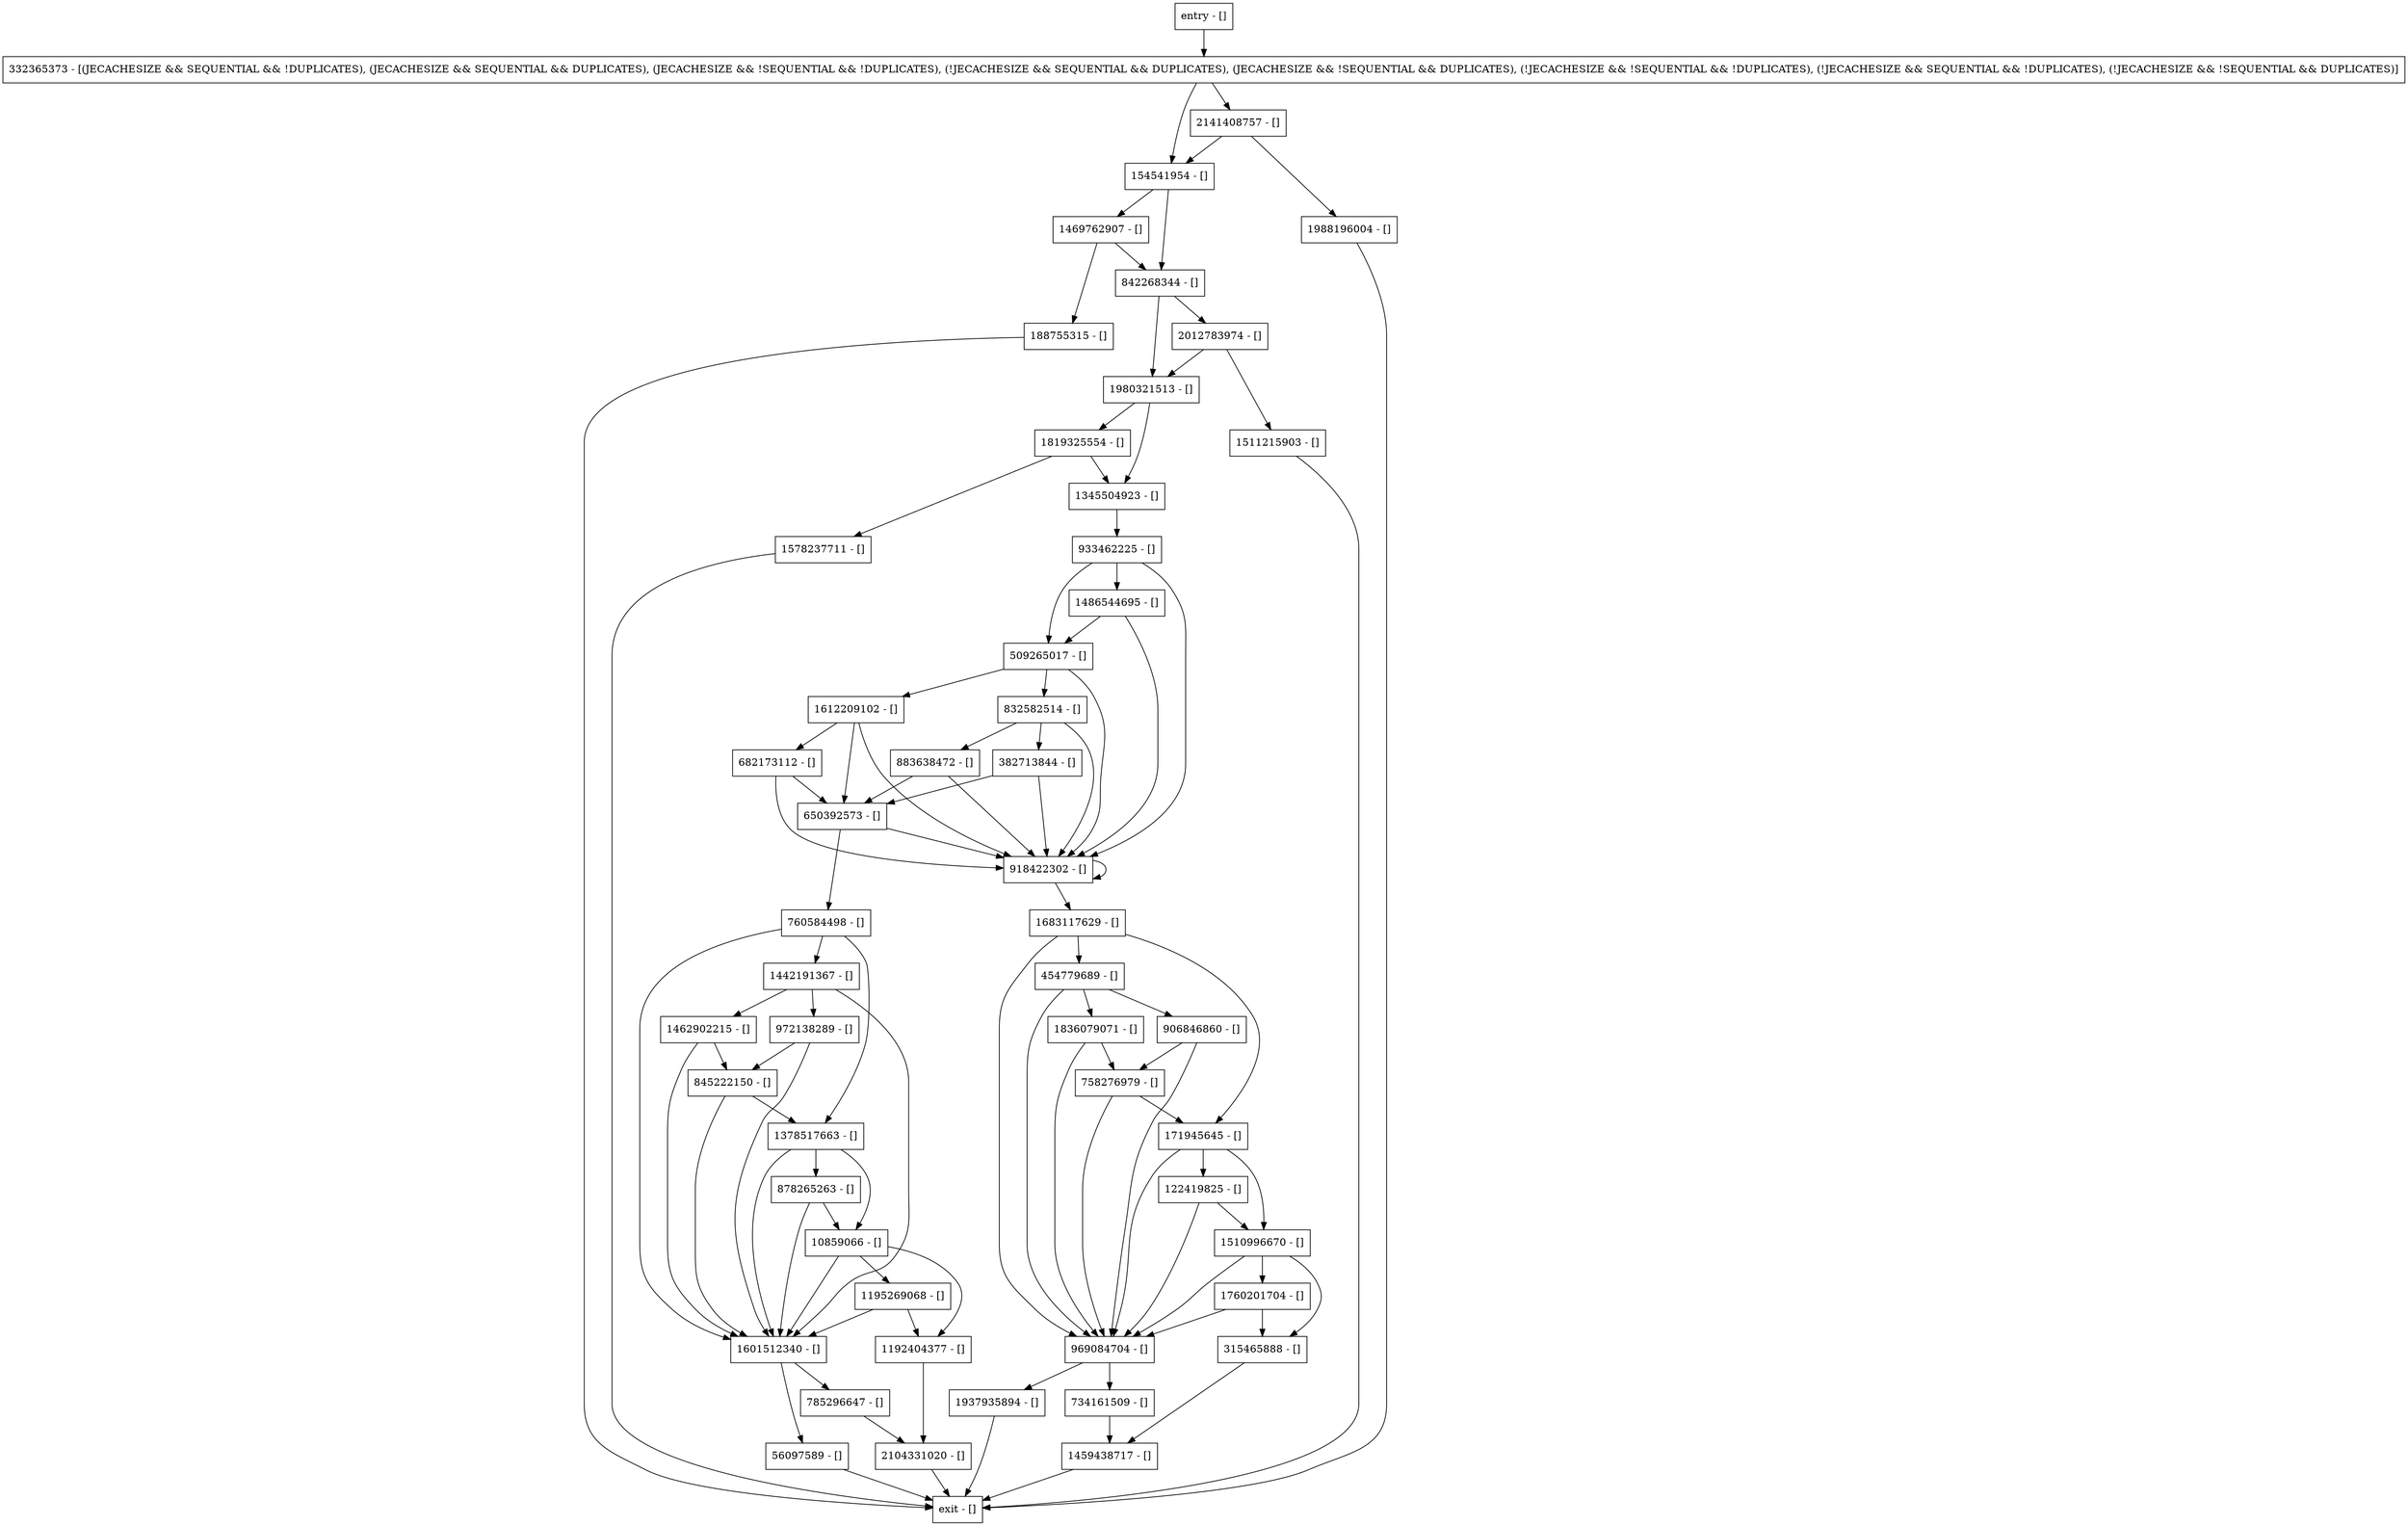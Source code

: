 digraph putNoNotify {
node [shape=record];
122419825 [label="122419825 - []"];
2012783974 [label="2012783974 - []"];
315465888 [label="315465888 - []"];
1378517663 [label="1378517663 - []"];
454779689 [label="454779689 - []"];
154541954 [label="154541954 - []"];
2104331020 [label="2104331020 - []"];
56097589 [label="56097589 - []"];
969084704 [label="969084704 - []"];
332365373 [label="332365373 - [(JECACHESIZE && SEQUENTIAL && !DUPLICATES), (JECACHESIZE && SEQUENTIAL && DUPLICATES), (JECACHESIZE && !SEQUENTIAL && !DUPLICATES), (!JECACHESIZE && SEQUENTIAL && DUPLICATES), (JECACHESIZE && !SEQUENTIAL && DUPLICATES), (!JECACHESIZE && !SEQUENTIAL && !DUPLICATES), (!JECACHESIZE && SEQUENTIAL && !DUPLICATES), (!JECACHESIZE && !SEQUENTIAL && DUPLICATES)]"];
883638472 [label="883638472 - []"];
842268344 [label="842268344 - []"];
1511215903 [label="1511215903 - []"];
1819325554 [label="1819325554 - []"];
10859066 [label="10859066 - []"];
734161509 [label="734161509 - []"];
650392573 [label="650392573 - []"];
382713844 [label="382713844 - []"];
1442191367 [label="1442191367 - []"];
878265263 [label="878265263 - []"];
1192404377 [label="1192404377 - []"];
682173112 [label="682173112 - []"];
entry [label="entry - []"];
exit [label="exit - []"];
1469762907 [label="1469762907 - []"];
1760201704 [label="1760201704 - []"];
1578237711 [label="1578237711 - []"];
1462902215 [label="1462902215 - []"];
906846860 [label="906846860 - []"];
1345504923 [label="1345504923 - []"];
1195269068 [label="1195269068 - []"];
1510996670 [label="1510996670 - []"];
188755315 [label="188755315 - []"];
509265017 [label="509265017 - []"];
832582514 [label="832582514 - []"];
1988196004 [label="1988196004 - []"];
171945645 [label="171945645 - []"];
760584498 [label="760584498 - []"];
785296647 [label="785296647 - []"];
1459438717 [label="1459438717 - []"];
1980321513 [label="1980321513 - []"];
845222150 [label="845222150 - []"];
933462225 [label="933462225 - []"];
1683117629 [label="1683117629 - []"];
2141408757 [label="2141408757 - []"];
758276979 [label="758276979 - []"];
918422302 [label="918422302 - []"];
972138289 [label="972138289 - []"];
1937935894 [label="1937935894 - []"];
1486544695 [label="1486544695 - []"];
1601512340 [label="1601512340 - []"];
1612209102 [label="1612209102 - []"];
1836079071 [label="1836079071 - []"];
entry;
exit;
122419825 -> 1510996670;
122419825 -> 969084704;
2012783974 -> 1980321513;
2012783974 -> 1511215903;
315465888 -> 1459438717;
1378517663 -> 10859066;
1378517663 -> 878265263;
1378517663 -> 1601512340;
454779689 -> 906846860;
454779689 -> 969084704;
454779689 -> 1836079071;
154541954 -> 1469762907;
154541954 -> 842268344;
2104331020 -> exit;
56097589 -> exit;
969084704 -> 734161509;
969084704 -> 1937935894;
332365373 -> 2141408757;
332365373 -> 154541954;
883638472 -> 918422302;
883638472 -> 650392573;
842268344 -> 1980321513;
842268344 -> 2012783974;
1511215903 -> exit;
1819325554 -> 1345504923;
1819325554 -> 1578237711;
10859066 -> 1195269068;
10859066 -> 1601512340;
10859066 -> 1192404377;
734161509 -> 1459438717;
650392573 -> 918422302;
650392573 -> 760584498;
382713844 -> 918422302;
382713844 -> 650392573;
1442191367 -> 1462902215;
1442191367 -> 972138289;
1442191367 -> 1601512340;
878265263 -> 10859066;
878265263 -> 1601512340;
1192404377 -> 2104331020;
682173112 -> 918422302;
682173112 -> 650392573;
entry -> 332365373;
1469762907 -> 188755315;
1469762907 -> 842268344;
1760201704 -> 969084704;
1760201704 -> 315465888;
1578237711 -> exit;
1462902215 -> 845222150;
1462902215 -> 1601512340;
906846860 -> 758276979;
906846860 -> 969084704;
1345504923 -> 933462225;
1195269068 -> 1601512340;
1195269068 -> 1192404377;
1510996670 -> 1760201704;
1510996670 -> 969084704;
1510996670 -> 315465888;
188755315 -> exit;
509265017 -> 918422302;
509265017 -> 832582514;
509265017 -> 1612209102;
832582514 -> 883638472;
832582514 -> 918422302;
832582514 -> 382713844;
1988196004 -> exit;
171945645 -> 1510996670;
171945645 -> 122419825;
171945645 -> 969084704;
760584498 -> 1378517663;
760584498 -> 1442191367;
760584498 -> 1601512340;
785296647 -> 2104331020;
1459438717 -> exit;
1980321513 -> 1345504923;
1980321513 -> 1819325554;
845222150 -> 1378517663;
845222150 -> 1601512340;
933462225 -> 1486544695;
933462225 -> 918422302;
933462225 -> 509265017;
1683117629 -> 454779689;
1683117629 -> 171945645;
1683117629 -> 969084704;
2141408757 -> 154541954;
2141408757 -> 1988196004;
758276979 -> 171945645;
758276979 -> 969084704;
918422302 -> 1683117629;
918422302 -> 918422302;
972138289 -> 845222150;
972138289 -> 1601512340;
1937935894 -> exit;
1486544695 -> 918422302;
1486544695 -> 509265017;
1601512340 -> 785296647;
1601512340 -> 56097589;
1612209102 -> 682173112;
1612209102 -> 918422302;
1612209102 -> 650392573;
1836079071 -> 758276979;
1836079071 -> 969084704;
}
